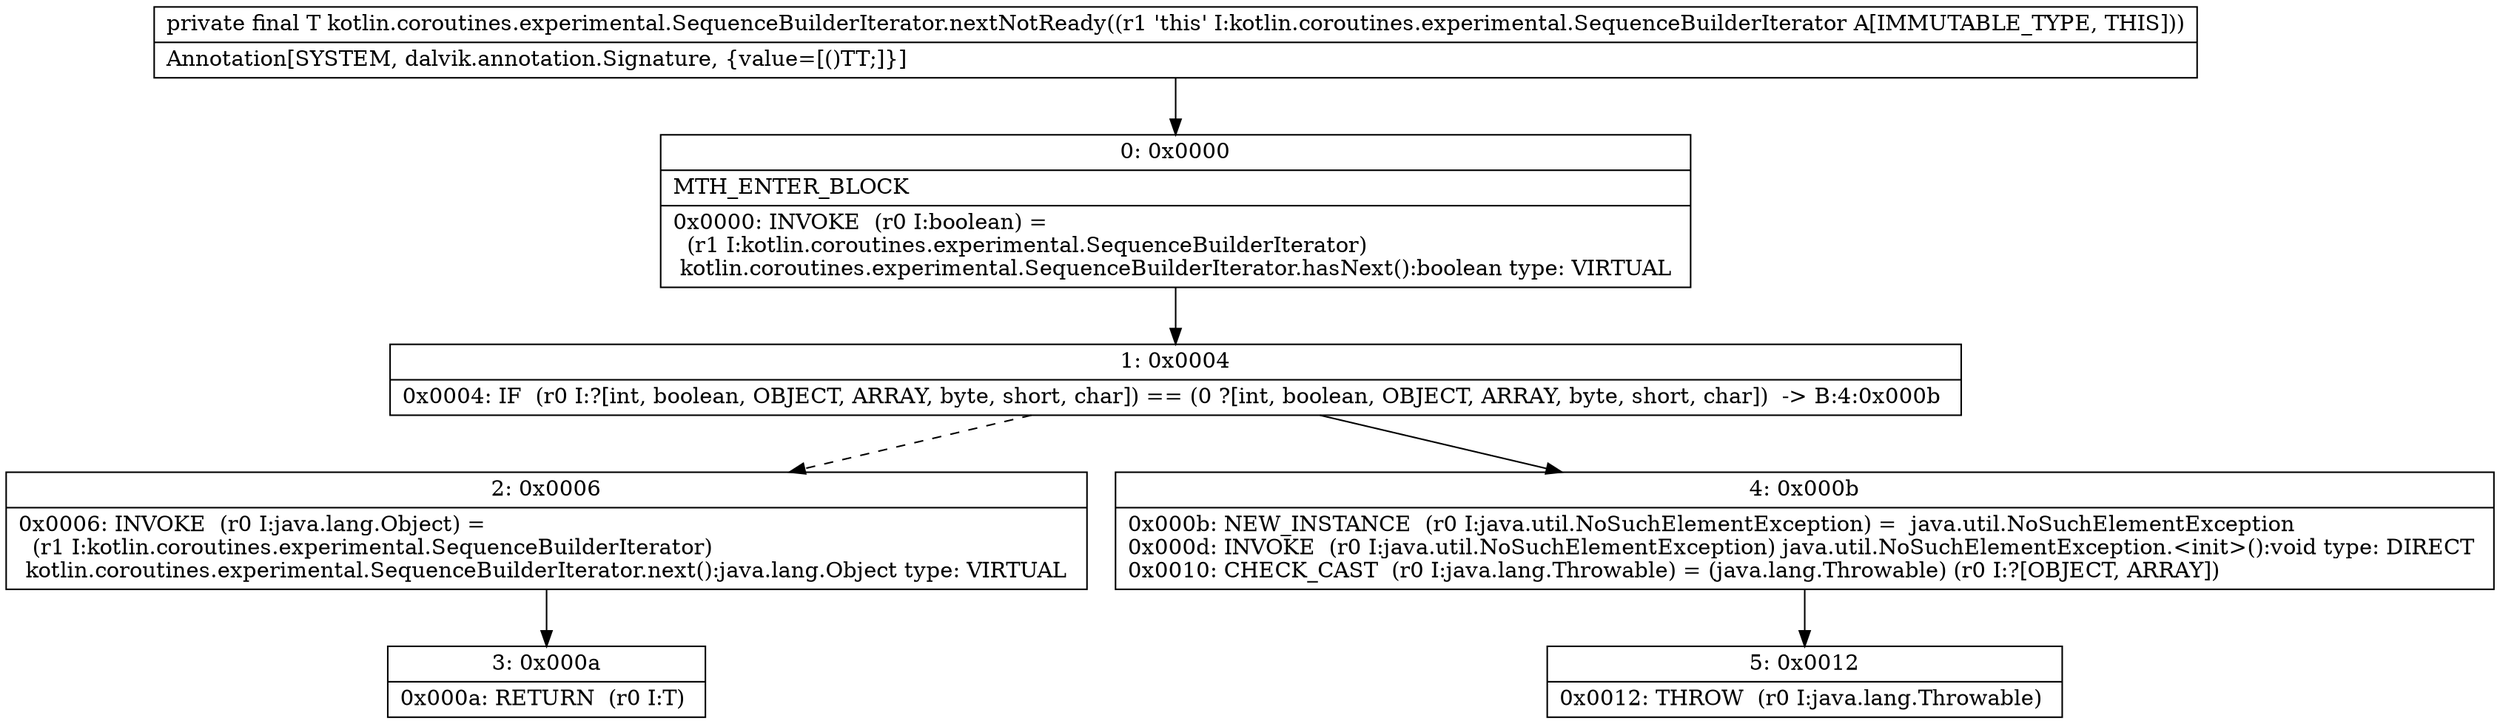 digraph "CFG forkotlin.coroutines.experimental.SequenceBuilderIterator.nextNotReady()Ljava\/lang\/Object;" {
Node_0 [shape=record,label="{0\:\ 0x0000|MTH_ENTER_BLOCK\l|0x0000: INVOKE  (r0 I:boolean) = \l  (r1 I:kotlin.coroutines.experimental.SequenceBuilderIterator)\l kotlin.coroutines.experimental.SequenceBuilderIterator.hasNext():boolean type: VIRTUAL \l}"];
Node_1 [shape=record,label="{1\:\ 0x0004|0x0004: IF  (r0 I:?[int, boolean, OBJECT, ARRAY, byte, short, char]) == (0 ?[int, boolean, OBJECT, ARRAY, byte, short, char])  \-\> B:4:0x000b \l}"];
Node_2 [shape=record,label="{2\:\ 0x0006|0x0006: INVOKE  (r0 I:java.lang.Object) = \l  (r1 I:kotlin.coroutines.experimental.SequenceBuilderIterator)\l kotlin.coroutines.experimental.SequenceBuilderIterator.next():java.lang.Object type: VIRTUAL \l}"];
Node_3 [shape=record,label="{3\:\ 0x000a|0x000a: RETURN  (r0 I:T) \l}"];
Node_4 [shape=record,label="{4\:\ 0x000b|0x000b: NEW_INSTANCE  (r0 I:java.util.NoSuchElementException) =  java.util.NoSuchElementException \l0x000d: INVOKE  (r0 I:java.util.NoSuchElementException) java.util.NoSuchElementException.\<init\>():void type: DIRECT \l0x0010: CHECK_CAST  (r0 I:java.lang.Throwable) = (java.lang.Throwable) (r0 I:?[OBJECT, ARRAY]) \l}"];
Node_5 [shape=record,label="{5\:\ 0x0012|0x0012: THROW  (r0 I:java.lang.Throwable) \l}"];
MethodNode[shape=record,label="{private final T kotlin.coroutines.experimental.SequenceBuilderIterator.nextNotReady((r1 'this' I:kotlin.coroutines.experimental.SequenceBuilderIterator A[IMMUTABLE_TYPE, THIS]))  | Annotation[SYSTEM, dalvik.annotation.Signature, \{value=[()TT;]\}]\l}"];
MethodNode -> Node_0;
Node_0 -> Node_1;
Node_1 -> Node_2[style=dashed];
Node_1 -> Node_4;
Node_2 -> Node_3;
Node_4 -> Node_5;
}

